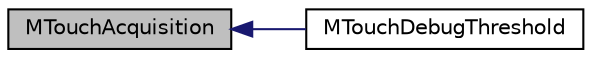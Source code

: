 digraph "MTouchAcquisition"
{
  edge [fontname="Helvetica",fontsize="10",labelfontname="Helvetica",labelfontsize="10"];
  node [fontname="Helvetica",fontsize="10",shape=record];
  rankdir="LR";
  Node1 [label="MTouchAcquisition",height=0.2,width=0.4,color="black", fillcolor="grey75", style="filled", fontcolor="black"];
  Node1 -> Node2 [dir="back",color="midnightblue",fontsize="10",style="solid",fontname="Helvetica"];
  Node2 [label="MTouchDebugThreshold",height=0.2,width=0.4,color="black", fillcolor="white", style="filled",URL="$m_touch_debug_8c.html#abab3282cc6d3978c768fbac1799a3a0d"];
}
